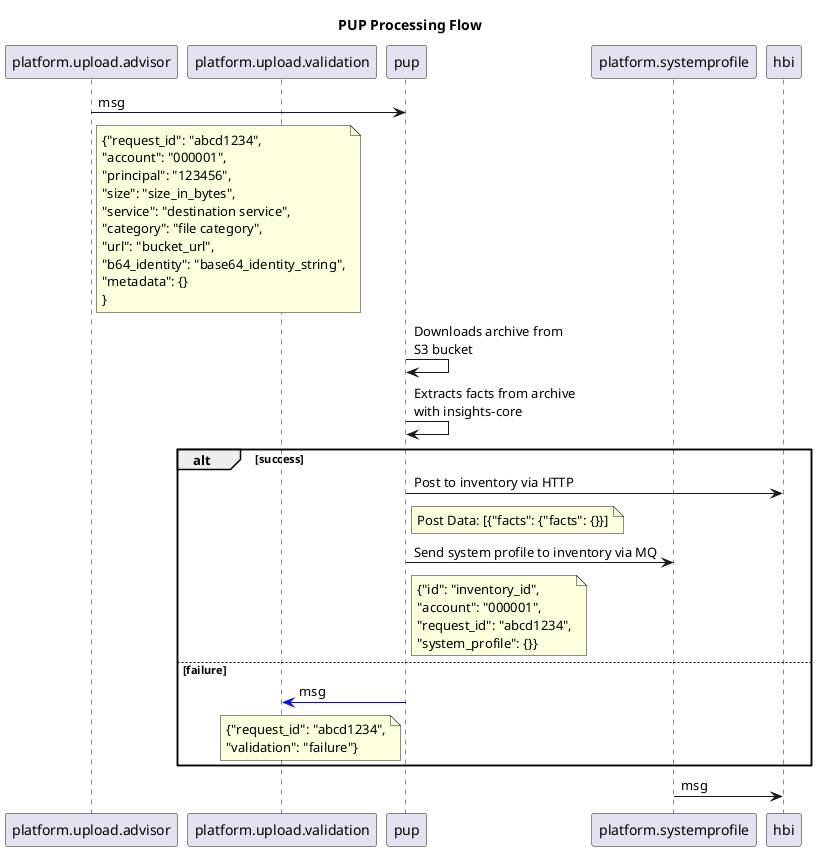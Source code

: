 @startuml
title PUP Processing Flow
participant platform.upload.advisor
participant platform.upload.validation
participant pup
participant platform.systemprofile
participant hbi
platform.upload.advisor->pup: msg
Note right of platform.upload.advisor: {"request_id": "abcd1234",\n"account": "000001",\n"principal": "123456",\n"size": "size_in_bytes",\n"service": "destination service",\n"category": "file category",\n"url": "bucket_url",\n"b64_identity": "base64_identity_string",\n"metadata": {}\n}
pup->pup: Downloads archive from\nS3 bucket
pup->pup: Extracts facts from archive\nwith insights-core
alt success
    pup->hbi: Post to inventory via HTTP
    Note right of pup: Post Data: [{"facts": {"facts": {}}]
    pup->platform.systemprofile: Send system profile to inventory via MQ
    Note right of pup: {"id": "inventory_id",\n"account": "000001",\n"request_id": "abcd1234",\n"system_profile": {}}
else failure
    pup[#0000FF]->platform.upload.validation: msg
    Note left of pup: {"request_id": "abcd1234",\n"validation": "failure"}
end
platform.systemprofile->hbi: msg
@enduml